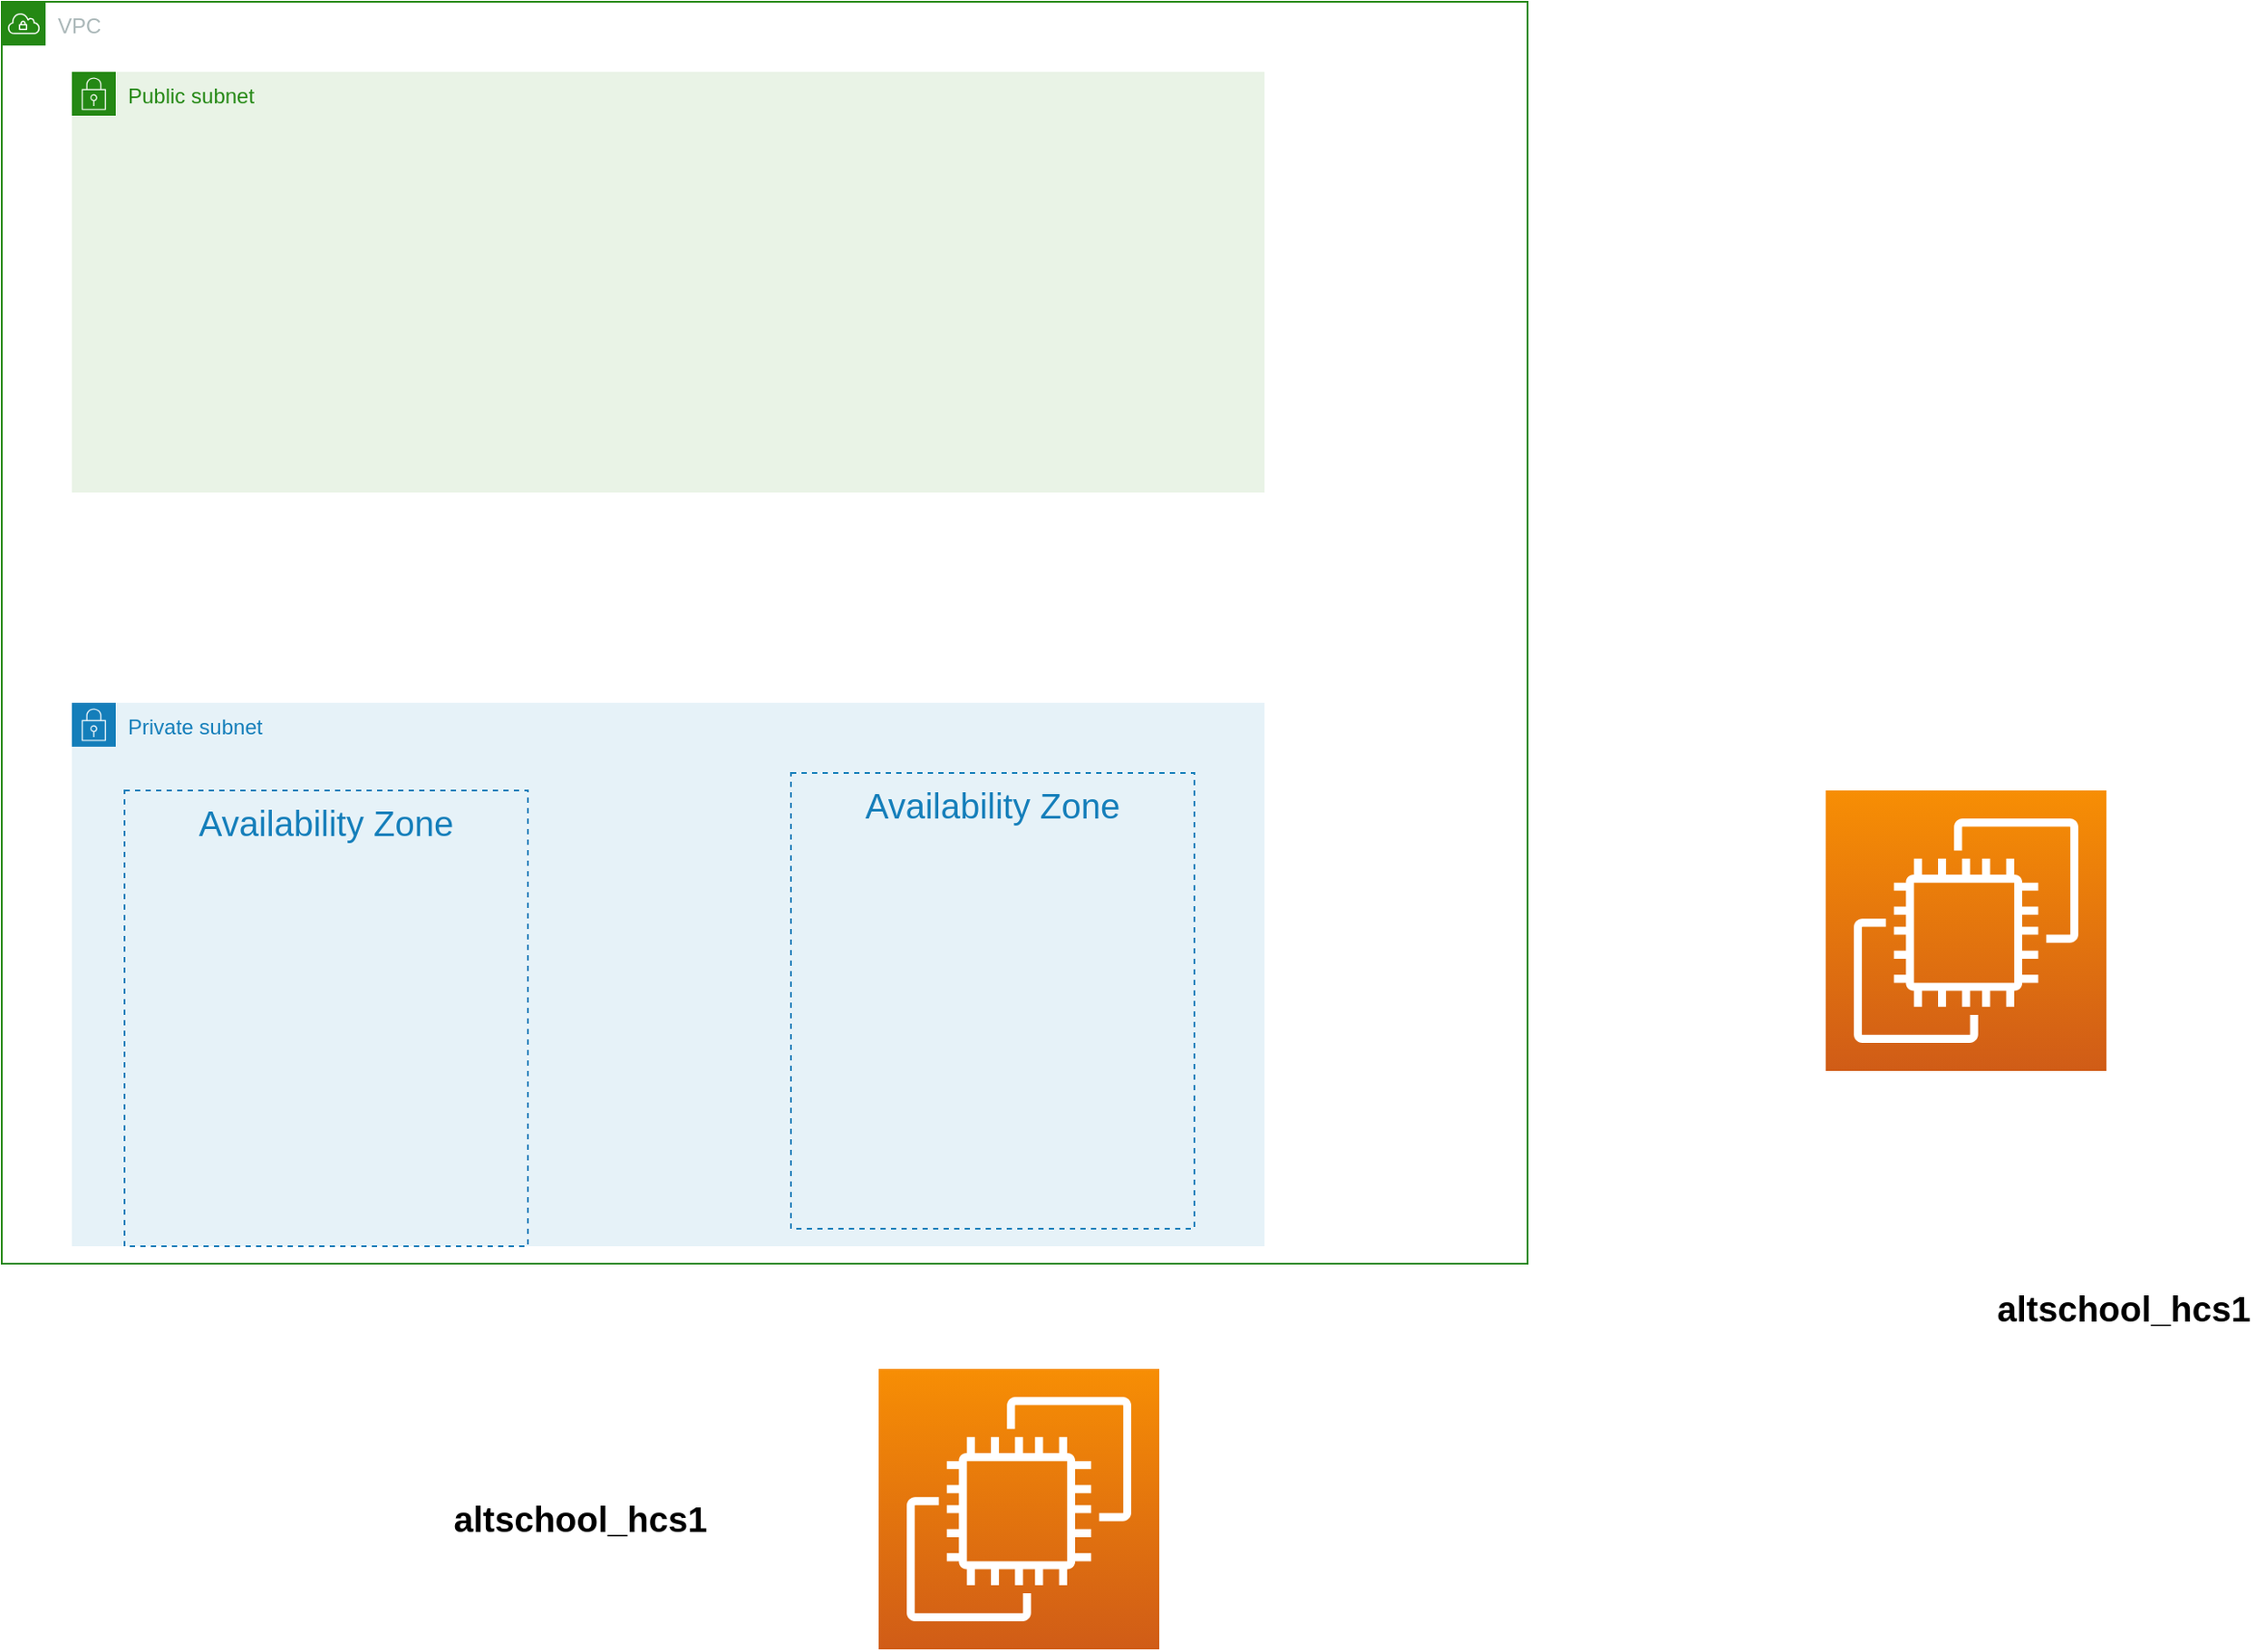 <mxfile version="20.8.3" type="github">
  <diagram name="Page-1" id="aaaa8250-4180-3840-79b5-4cada1eebb92">
    <mxGraphModel dx="2774" dy="1436" grid="1" gridSize="10" guides="1" tooltips="1" connect="1" arrows="1" fold="1" page="1" pageScale="1" pageWidth="850" pageHeight="1100" background="none" math="0" shadow="0">
      <root>
        <mxCell id="0" />
        <mxCell id="1" parent="0" />
        <mxCell id="HWqZ8Xk5XT4PqJIYvKL6-2" value="VPC" style="points=[[0,0],[0.25,0],[0.5,0],[0.75,0],[1,0],[1,0.25],[1,0.5],[1,0.75],[1,1],[0.75,1],[0.5,1],[0.25,1],[0,1],[0,0.75],[0,0.5],[0,0.25]];outlineConnect=0;gradientColor=none;html=1;whiteSpace=wrap;fontSize=12;fontStyle=0;container=1;pointerEvents=0;collapsible=0;recursiveResize=0;shape=mxgraph.aws4.group;grIcon=mxgraph.aws4.group_vpc;strokeColor=#248814;fillColor=none;verticalAlign=top;align=left;spacingLeft=30;fontColor=#AAB7B8;dashed=0;" vertex="1" parent="1">
          <mxGeometry x="80" y="120" width="870" height="720" as="geometry" />
        </mxCell>
        <mxCell id="HWqZ8Xk5XT4PqJIYvKL6-4" value="Private subnet" style="points=[[0,0],[0.25,0],[0.5,0],[0.75,0],[1,0],[1,0.25],[1,0.5],[1,0.75],[1,1],[0.75,1],[0.5,1],[0.25,1],[0,1],[0,0.75],[0,0.5],[0,0.25]];outlineConnect=0;gradientColor=none;html=1;whiteSpace=wrap;fontSize=12;fontStyle=0;container=1;pointerEvents=0;collapsible=0;recursiveResize=0;shape=mxgraph.aws4.group;grIcon=mxgraph.aws4.group_security_group;grStroke=0;strokeColor=#147EBA;fillColor=#E6F2F8;verticalAlign=top;align=left;spacingLeft=30;fontColor=#147EBA;dashed=0;" vertex="1" parent="HWqZ8Xk5XT4PqJIYvKL6-2">
          <mxGeometry x="40" y="400" width="680" height="310" as="geometry" />
        </mxCell>
        <mxCell id="HWqZ8Xk5XT4PqJIYvKL6-10" value="Availability Zone" style="fillColor=none;strokeColor=#147EBA;dashed=1;verticalAlign=top;fontStyle=0;fontColor=#147EBA;fontSize=20;" vertex="1" parent="HWqZ8Xk5XT4PqJIYvKL6-4">
          <mxGeometry x="30" y="50" width="230" height="260" as="geometry" />
        </mxCell>
        <mxCell id="HWqZ8Xk5XT4PqJIYvKL6-11" value="Availability Zone" style="fillColor=none;strokeColor=#147EBA;dashed=1;verticalAlign=top;fontStyle=0;fontColor=#147EBA;fontSize=20;" vertex="1" parent="HWqZ8Xk5XT4PqJIYvKL6-4">
          <mxGeometry x="410" y="40" width="230" height="260" as="geometry" />
        </mxCell>
        <mxCell id="HWqZ8Xk5XT4PqJIYvKL6-6" value="Public subnet" style="points=[[0,0],[0.25,0],[0.5,0],[0.75,0],[1,0],[1,0.25],[1,0.5],[1,0.75],[1,1],[0.75,1],[0.5,1],[0.25,1],[0,1],[0,0.75],[0,0.5],[0,0.25]];outlineConnect=0;gradientColor=none;html=1;whiteSpace=wrap;fontSize=12;fontStyle=0;container=1;pointerEvents=0;collapsible=0;recursiveResize=0;shape=mxgraph.aws4.group;grIcon=mxgraph.aws4.group_security_group;grStroke=0;strokeColor=#248814;fillColor=#E9F3E6;verticalAlign=top;align=left;spacingLeft=30;fontColor=#248814;dashed=0;" vertex="1" parent="HWqZ8Xk5XT4PqJIYvKL6-2">
          <mxGeometry x="40" y="40" width="680" height="240" as="geometry" />
        </mxCell>
        <mxCell id="HWqZ8Xk5XT4PqJIYvKL6-5" value="" style="sketch=0;points=[[0,0,0],[0.25,0,0],[0.5,0,0],[0.75,0,0],[1,0,0],[0,1,0],[0.25,1,0],[0.5,1,0],[0.75,1,0],[1,1,0],[0,0.25,0],[0,0.5,0],[0,0.75,0],[1,0.25,0],[1,0.5,0],[1,0.75,0]];outlineConnect=0;fontColor=#232F3E;gradientColor=#F78E04;gradientDirection=north;fillColor=#D05C17;strokeColor=#ffffff;dashed=0;verticalLabelPosition=bottom;verticalAlign=top;align=center;html=1;fontSize=12;fontStyle=0;aspect=fixed;shape=mxgraph.aws4.resourceIcon;resIcon=mxgraph.aws4.ec2;" vertex="1" parent="1">
          <mxGeometry x="1120" y="570" width="160" height="160" as="geometry" />
        </mxCell>
        <mxCell id="HWqZ8Xk5XT4PqJIYvKL6-8" value="altschool_hcs1" style="text;html=1;strokeColor=none;fillColor=none;align=center;verticalAlign=middle;whiteSpace=wrap;rounded=0;fontSize=20;fontStyle=1" vertex="1" parent="1">
          <mxGeometry x="1210" y="850" width="160" height="30" as="geometry" />
        </mxCell>
        <mxCell id="HWqZ8Xk5XT4PqJIYvKL6-1" value="" style="sketch=0;points=[[0,0,0],[0.25,0,0],[0.5,0,0],[0.75,0,0],[1,0,0],[0,1,0],[0.25,1,0],[0.5,1,0],[0.75,1,0],[1,1,0],[0,0.25,0],[0,0.5,0],[0,0.75,0],[1,0.25,0],[1,0.5,0],[1,0.75,0]];outlineConnect=0;fontColor=#232F3E;gradientColor=#F78E04;gradientDirection=north;fillColor=#D05C17;strokeColor=#ffffff;dashed=0;verticalLabelPosition=bottom;verticalAlign=top;align=center;html=1;fontSize=12;fontStyle=0;aspect=fixed;shape=mxgraph.aws4.resourceIcon;resIcon=mxgraph.aws4.ec2;" vertex="1" parent="1">
          <mxGeometry x="580" y="900" width="160" height="160" as="geometry" />
        </mxCell>
        <mxCell id="HWqZ8Xk5XT4PqJIYvKL6-7" value="altschool_hcs1" style="text;html=1;strokeColor=none;fillColor=none;align=center;verticalAlign=middle;whiteSpace=wrap;rounded=0;fontSize=20;fontStyle=1" vertex="1" parent="1">
          <mxGeometry x="330" y="970" width="160" height="30" as="geometry" />
        </mxCell>
      </root>
    </mxGraphModel>
  </diagram>
</mxfile>
